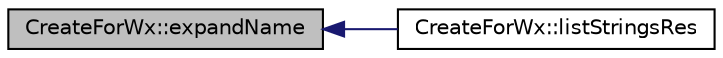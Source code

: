 digraph "CreateForWx::expandName"
{
  edge [fontname="Helvetica",fontsize="10",labelfontname="Helvetica",labelfontsize="10"];
  node [fontname="Helvetica",fontsize="10",shape=record];
  rankdir="LR";
  Node37 [label="CreateForWx::expandName",height=0.2,width=0.4,color="black", fillcolor="grey75", style="filled", fontcolor="black"];
  Node37 -> Node38 [dir="back",color="midnightblue",fontsize="10",style="solid",fontname="Helvetica"];
  Node38 [label="CreateForWx::listStringsRes",height=0.2,width=0.4,color="black", fillcolor="white", style="filled",URL="$class_create_for_wx.html#ac4fe6bc6e861eff23cbcb65f5e3f3b82",tooltip="Extract the label of *.xrc and create a temporary file with string(s) "];
}
